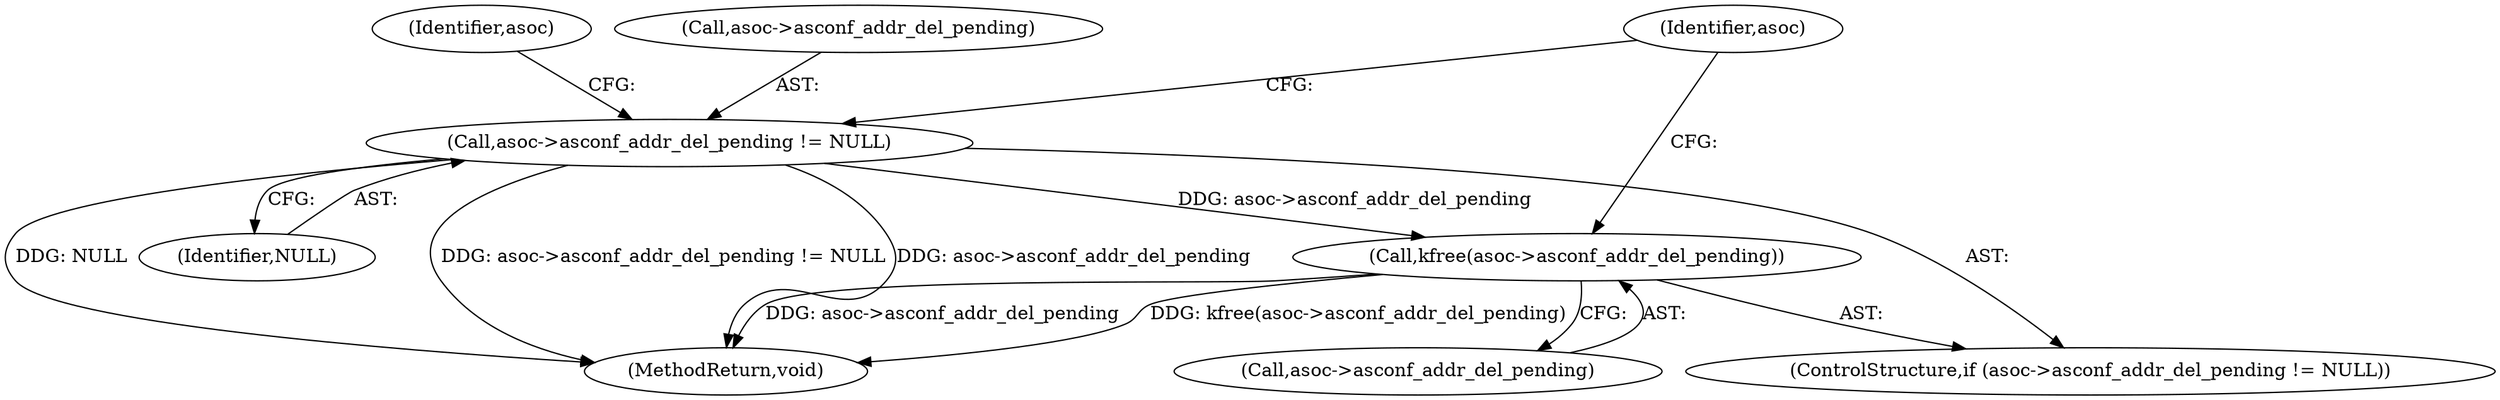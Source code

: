 digraph "0_linux_d3217b15a19a4779c39b212358a5c71d725822ee@API" {
"1000260" [label="(Call,kfree(asoc->asconf_addr_del_pending))"];
"1000255" [label="(Call,asoc->asconf_addr_del_pending != NULL)"];
"1000260" [label="(Call,kfree(asoc->asconf_addr_del_pending))"];
"1000259" [label="(Identifier,NULL)"];
"1000255" [label="(Call,asoc->asconf_addr_del_pending != NULL)"];
"1000256" [label="(Call,asoc->asconf_addr_del_pending)"];
"1000254" [label="(ControlStructure,if (asoc->asconf_addr_del_pending != NULL))"];
"1000262" [label="(Identifier,asoc)"];
"1000275" [label="(MethodReturn,void)"];
"1000261" [label="(Call,asoc->asconf_addr_del_pending)"];
"1000267" [label="(Identifier,asoc)"];
"1000260" -> "1000254"  [label="AST: "];
"1000260" -> "1000261"  [label="CFG: "];
"1000261" -> "1000260"  [label="AST: "];
"1000267" -> "1000260"  [label="CFG: "];
"1000260" -> "1000275"  [label="DDG: kfree(asoc->asconf_addr_del_pending)"];
"1000260" -> "1000275"  [label="DDG: asoc->asconf_addr_del_pending"];
"1000255" -> "1000260"  [label="DDG: asoc->asconf_addr_del_pending"];
"1000255" -> "1000254"  [label="AST: "];
"1000255" -> "1000259"  [label="CFG: "];
"1000256" -> "1000255"  [label="AST: "];
"1000259" -> "1000255"  [label="AST: "];
"1000262" -> "1000255"  [label="CFG: "];
"1000267" -> "1000255"  [label="CFG: "];
"1000255" -> "1000275"  [label="DDG: NULL"];
"1000255" -> "1000275"  [label="DDG: asoc->asconf_addr_del_pending != NULL"];
"1000255" -> "1000275"  [label="DDG: asoc->asconf_addr_del_pending"];
}
